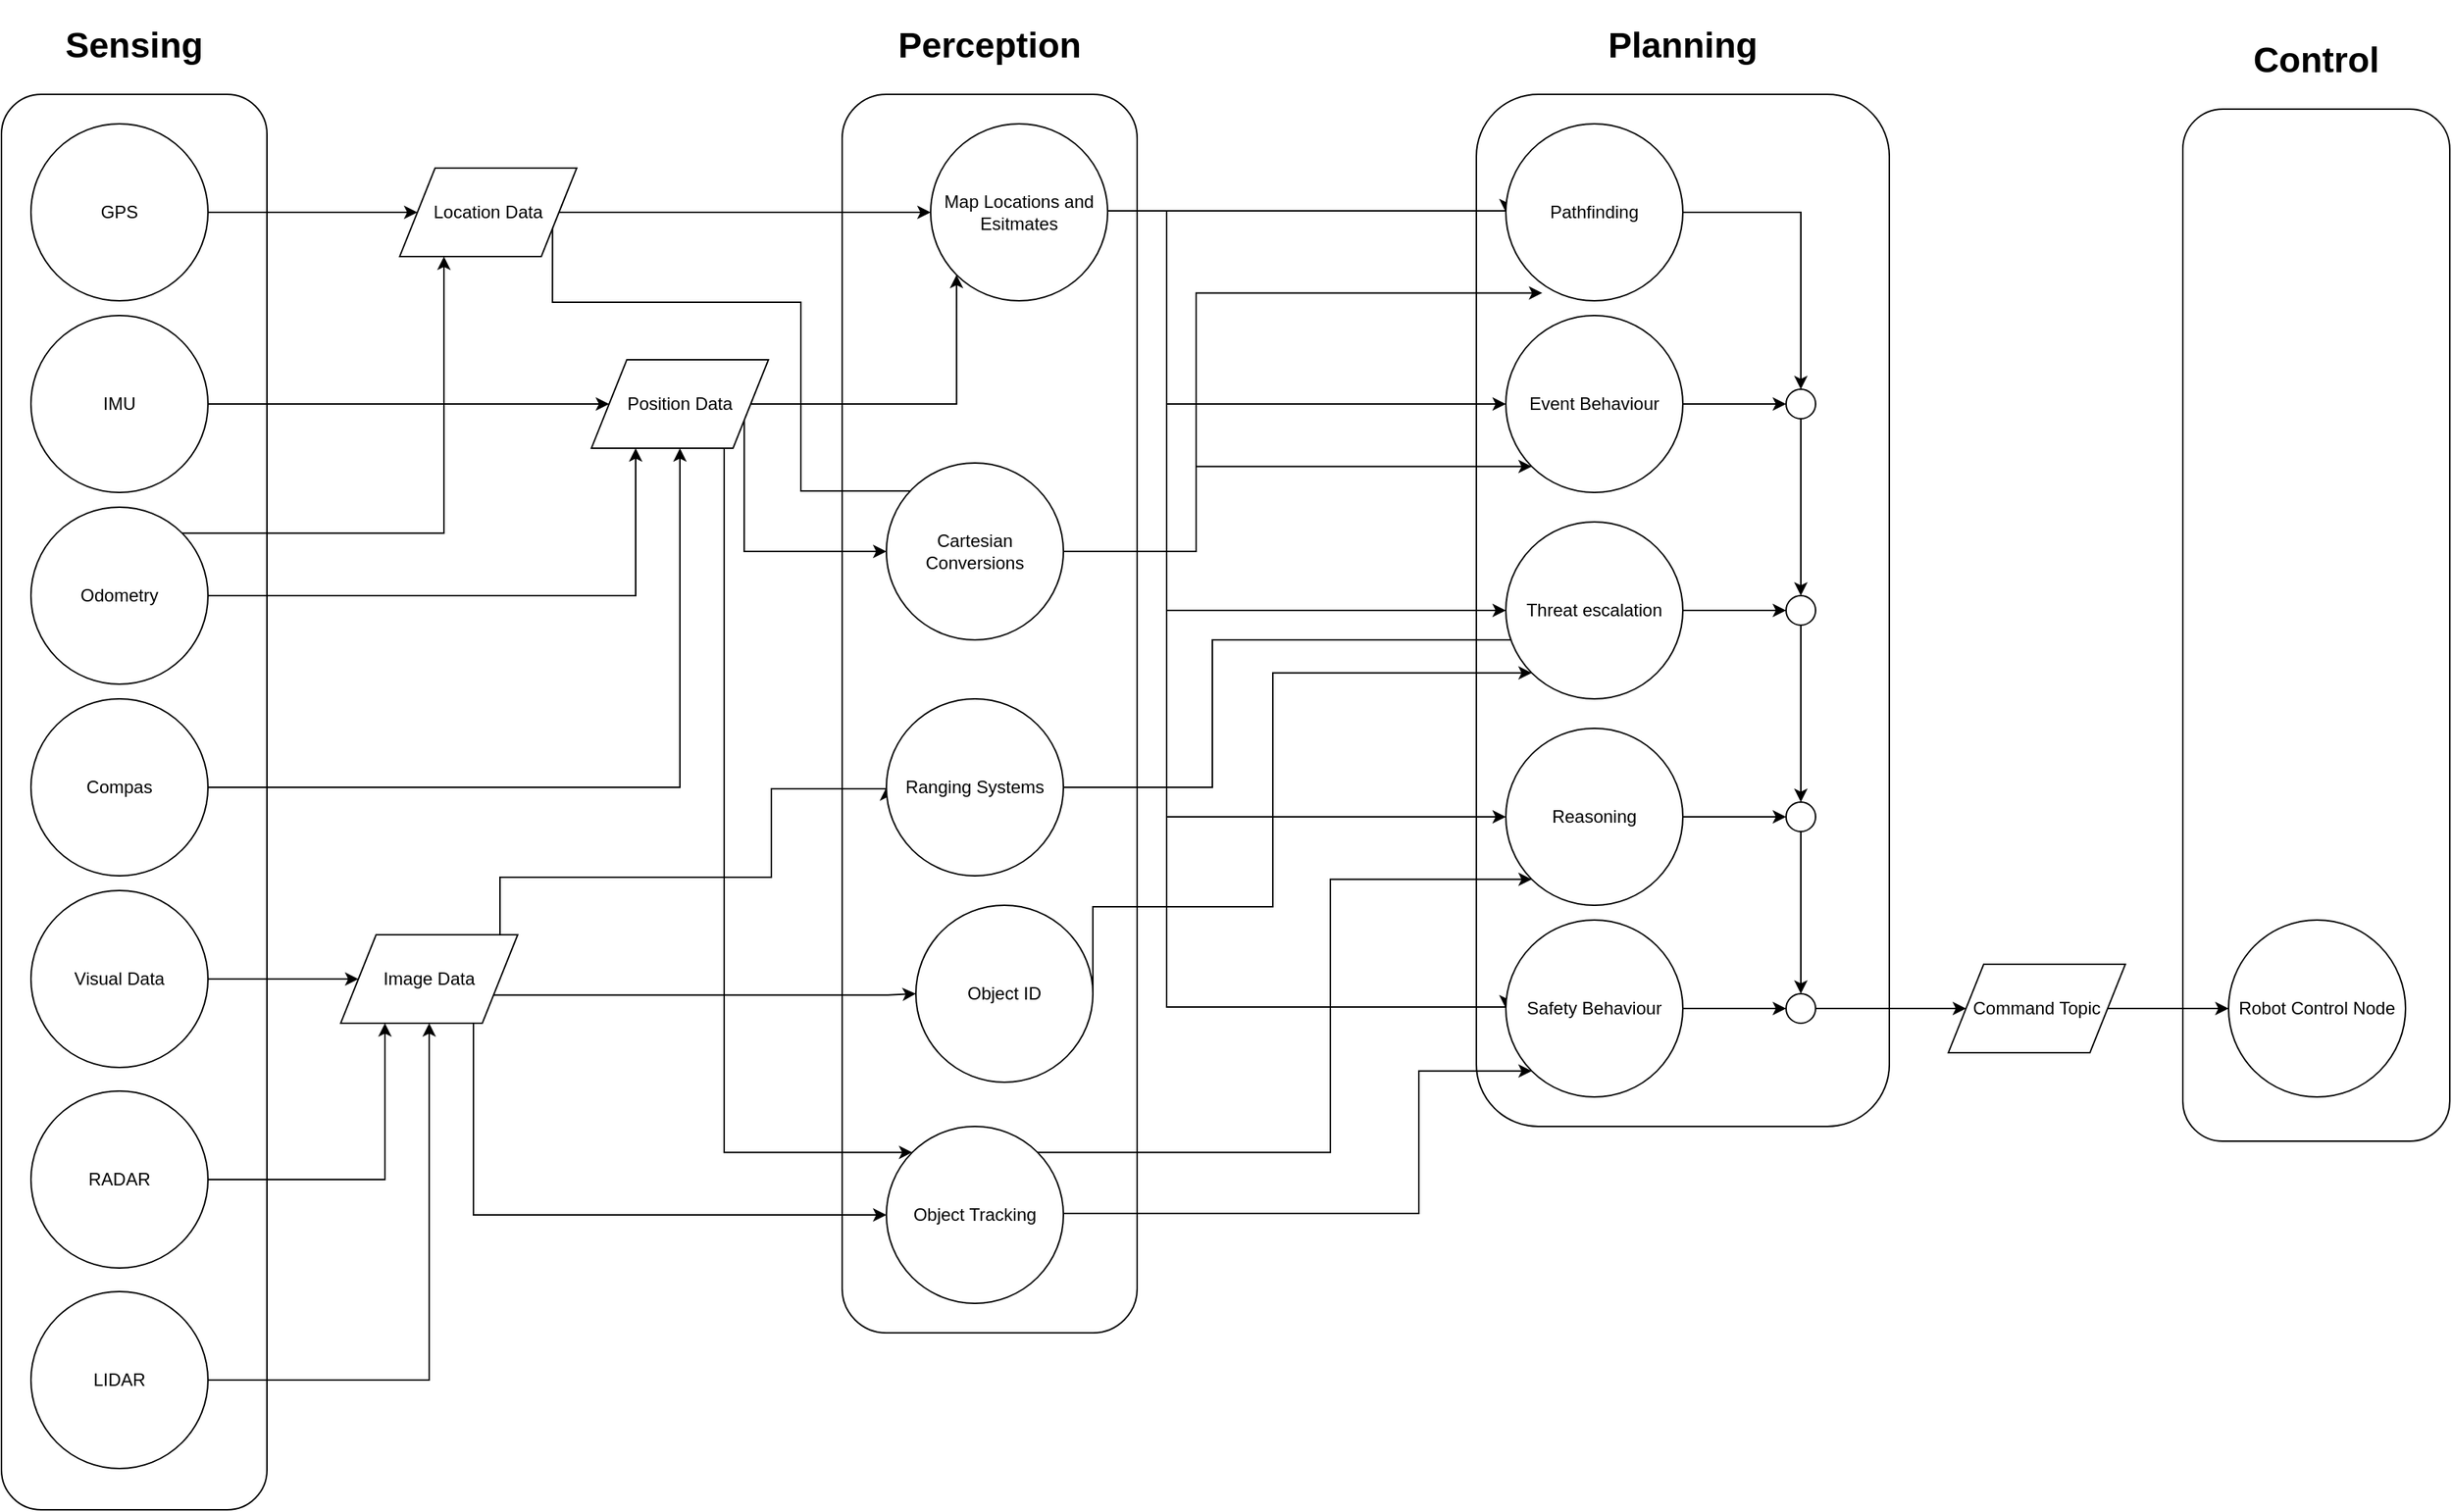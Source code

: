 <mxfile version="10.7.0" type="device"><diagram id="ezUxrHIhr7cn-5ZB1q1O" name="Page-1"><mxGraphModel dx="2788" dy="2497" grid="1" gridSize="10" guides="1" tooltips="1" connect="1" arrows="1" fold="1" page="1" pageScale="1" pageWidth="1169" pageHeight="827" math="0" shadow="0"><root><mxCell id="0"/><mxCell id="1" parent="0"/><mxCell id="Gprc1yw6mrFBUPOaNTJm-46" value="&lt;h1&gt;Planning&lt;/h1&gt;" style="rounded=1;whiteSpace=wrap;html=1;labelPosition=center;verticalLabelPosition=top;align=center;verticalAlign=bottom;" vertex="1" parent="1"><mxGeometry x="1030" y="30" width="280" height="700" as="geometry"/></mxCell><mxCell id="Gprc1yw6mrFBUPOaNTJm-1" value="&lt;h1&gt;Sensing&lt;/h1&gt;" style="rounded=1;whiteSpace=wrap;html=1;labelPosition=center;verticalLabelPosition=top;align=center;verticalAlign=bottom;" vertex="1" parent="1"><mxGeometry x="30" y="30" width="180" height="960" as="geometry"/></mxCell><mxCell id="Gprc1yw6mrFBUPOaNTJm-29" value="&lt;h1&gt;Perception&lt;/h1&gt;" style="rounded=1;whiteSpace=wrap;html=1;labelPosition=center;verticalLabelPosition=top;align=center;verticalAlign=bottom;" vertex="1" parent="1"><mxGeometry x="600" y="30" width="200" height="840" as="geometry"/></mxCell><mxCell id="Gprc1yw6mrFBUPOaNTJm-21" style="edgeStyle=orthogonalEdgeStyle;rounded=0;orthogonalLoop=1;jettySize=auto;html=1;exitX=1;exitY=0.5;exitDx=0;exitDy=0;entryX=0;entryY=0.5;entryDx=0;entryDy=0;" edge="1" parent="1" source="Gprc1yw6mrFBUPOaNTJm-5" target="Gprc1yw6mrFBUPOaNTJm-18"><mxGeometry relative="1" as="geometry"/></mxCell><mxCell id="Gprc1yw6mrFBUPOaNTJm-5" value="GPS" style="ellipse;whiteSpace=wrap;html=1;" vertex="1" parent="1"><mxGeometry x="50" y="50" width="120" height="120" as="geometry"/></mxCell><mxCell id="Gprc1yw6mrFBUPOaNTJm-22" style="edgeStyle=orthogonalEdgeStyle;rounded=0;orthogonalLoop=1;jettySize=auto;html=1;exitX=1;exitY=0.5;exitDx=0;exitDy=0;entryX=0;entryY=0.5;entryDx=0;entryDy=0;" edge="1" parent="1" source="Gprc1yw6mrFBUPOaNTJm-8" target="Gprc1yw6mrFBUPOaNTJm-19"><mxGeometry relative="1" as="geometry"/></mxCell><mxCell id="Gprc1yw6mrFBUPOaNTJm-8" value="IMU" style="ellipse;whiteSpace=wrap;html=1;" vertex="1" parent="1"><mxGeometry x="50" y="180" width="120" height="120" as="geometry"/></mxCell><mxCell id="Gprc1yw6mrFBUPOaNTJm-20" style="edgeStyle=orthogonalEdgeStyle;rounded=0;orthogonalLoop=1;jettySize=auto;html=1;exitX=1;exitY=0;exitDx=0;exitDy=0;entryX=0.25;entryY=1;entryDx=0;entryDy=0;" edge="1" parent="1" source="Gprc1yw6mrFBUPOaNTJm-10" target="Gprc1yw6mrFBUPOaNTJm-18"><mxGeometry relative="1" as="geometry"/></mxCell><mxCell id="Gprc1yw6mrFBUPOaNTJm-23" style="edgeStyle=orthogonalEdgeStyle;rounded=0;orthogonalLoop=1;jettySize=auto;html=1;exitX=1;exitY=0.5;exitDx=0;exitDy=0;entryX=0.25;entryY=1;entryDx=0;entryDy=0;" edge="1" parent="1" source="Gprc1yw6mrFBUPOaNTJm-10" target="Gprc1yw6mrFBUPOaNTJm-19"><mxGeometry relative="1" as="geometry"/></mxCell><mxCell id="Gprc1yw6mrFBUPOaNTJm-10" value="Odometry" style="ellipse;whiteSpace=wrap;html=1;" vertex="1" parent="1"><mxGeometry x="50" y="310" width="120" height="120" as="geometry"/></mxCell><mxCell id="Gprc1yw6mrFBUPOaNTJm-24" style="edgeStyle=orthogonalEdgeStyle;rounded=0;orthogonalLoop=1;jettySize=auto;html=1;exitX=1;exitY=0.5;exitDx=0;exitDy=0;entryX=0.5;entryY=1;entryDx=0;entryDy=0;" edge="1" parent="1" source="Gprc1yw6mrFBUPOaNTJm-11" target="Gprc1yw6mrFBUPOaNTJm-19"><mxGeometry relative="1" as="geometry"/></mxCell><mxCell id="Gprc1yw6mrFBUPOaNTJm-11" value="Compas" style="ellipse;whiteSpace=wrap;html=1;" vertex="1" parent="1"><mxGeometry x="50" y="440" width="120" height="120" as="geometry"/></mxCell><mxCell id="Gprc1yw6mrFBUPOaNTJm-26" style="edgeStyle=orthogonalEdgeStyle;rounded=0;orthogonalLoop=1;jettySize=auto;html=1;exitX=1;exitY=0.5;exitDx=0;exitDy=0;entryX=0;entryY=0.5;entryDx=0;entryDy=0;" edge="1" parent="1" source="Gprc1yw6mrFBUPOaNTJm-12" target="Gprc1yw6mrFBUPOaNTJm-25"><mxGeometry relative="1" as="geometry"/></mxCell><mxCell id="Gprc1yw6mrFBUPOaNTJm-12" value="Visual Data" style="ellipse;whiteSpace=wrap;html=1;" vertex="1" parent="1"><mxGeometry x="50" y="570" width="120" height="120" as="geometry"/></mxCell><mxCell id="Gprc1yw6mrFBUPOaNTJm-27" style="edgeStyle=orthogonalEdgeStyle;rounded=0;orthogonalLoop=1;jettySize=auto;html=1;exitX=1;exitY=0.5;exitDx=0;exitDy=0;entryX=0.25;entryY=1;entryDx=0;entryDy=0;" edge="1" parent="1" source="Gprc1yw6mrFBUPOaNTJm-14" target="Gprc1yw6mrFBUPOaNTJm-25"><mxGeometry relative="1" as="geometry"/></mxCell><mxCell id="Gprc1yw6mrFBUPOaNTJm-14" value="RADAR" style="ellipse;whiteSpace=wrap;html=1;" vertex="1" parent="1"><mxGeometry x="50" y="706" width="120" height="120" as="geometry"/></mxCell><mxCell id="Gprc1yw6mrFBUPOaNTJm-28" style="edgeStyle=orthogonalEdgeStyle;rounded=0;orthogonalLoop=1;jettySize=auto;html=1;exitX=1;exitY=0.5;exitDx=0;exitDy=0;entryX=0.5;entryY=1;entryDx=0;entryDy=0;" edge="1" parent="1" source="Gprc1yw6mrFBUPOaNTJm-15" target="Gprc1yw6mrFBUPOaNTJm-25"><mxGeometry relative="1" as="geometry"/></mxCell><mxCell id="Gprc1yw6mrFBUPOaNTJm-15" value="LIDAR" style="ellipse;whiteSpace=wrap;html=1;" vertex="1" parent="1"><mxGeometry x="50" y="842" width="120" height="120" as="geometry"/></mxCell><mxCell id="Gprc1yw6mrFBUPOaNTJm-35" style="edgeStyle=orthogonalEdgeStyle;rounded=0;orthogonalLoop=1;jettySize=auto;html=1;exitX=1;exitY=0.5;exitDx=0;exitDy=0;entryX=0;entryY=0.5;entryDx=0;entryDy=0;" edge="1" parent="1" source="Gprc1yw6mrFBUPOaNTJm-18" target="Gprc1yw6mrFBUPOaNTJm-32"><mxGeometry relative="1" as="geometry"/></mxCell><mxCell id="Gprc1yw6mrFBUPOaNTJm-40" style="edgeStyle=orthogonalEdgeStyle;rounded=0;orthogonalLoop=1;jettySize=auto;html=1;exitX=1;exitY=0.75;exitDx=0;exitDy=0;entryX=0;entryY=0;entryDx=0;entryDy=0;" edge="1" parent="1" source="Gprc1yw6mrFBUPOaNTJm-18" target="Gprc1yw6mrFBUPOaNTJm-31"><mxGeometry relative="1" as="geometry"><Array as="points"><mxPoint x="404" y="171"/><mxPoint x="572" y="171"/><mxPoint x="572" y="299"/><mxPoint x="648" y="299"/></Array></mxGeometry></mxCell><mxCell id="Gprc1yw6mrFBUPOaNTJm-18" value="Location Data" style="shape=parallelogram;perimeter=parallelogramPerimeter;whiteSpace=wrap;html=1;" vertex="1" parent="1"><mxGeometry x="300" y="80" width="120" height="60" as="geometry"/></mxCell><mxCell id="Gprc1yw6mrFBUPOaNTJm-36" style="edgeStyle=orthogonalEdgeStyle;rounded=0;orthogonalLoop=1;jettySize=auto;html=1;exitX=1;exitY=0.5;exitDx=0;exitDy=0;entryX=0;entryY=1;entryDx=0;entryDy=0;" edge="1" parent="1" source="Gprc1yw6mrFBUPOaNTJm-19" target="Gprc1yw6mrFBUPOaNTJm-32"><mxGeometry relative="1" as="geometry"/></mxCell><mxCell id="Gprc1yw6mrFBUPOaNTJm-39" style="edgeStyle=orthogonalEdgeStyle;rounded=0;orthogonalLoop=1;jettySize=auto;html=1;exitX=1;exitY=0.75;exitDx=0;exitDy=0;entryX=0;entryY=0.5;entryDx=0;entryDy=0;" edge="1" parent="1" source="Gprc1yw6mrFBUPOaNTJm-19" target="Gprc1yw6mrFBUPOaNTJm-31"><mxGeometry relative="1" as="geometry"><Array as="points"><mxPoint x="534" y="340"/></Array></mxGeometry></mxCell><mxCell id="Gprc1yw6mrFBUPOaNTJm-45" style="edgeStyle=orthogonalEdgeStyle;rounded=0;orthogonalLoop=1;jettySize=auto;html=1;exitX=0.75;exitY=1;exitDx=0;exitDy=0;entryX=0;entryY=0;entryDx=0;entryDy=0;" edge="1" parent="1" source="Gprc1yw6mrFBUPOaNTJm-19" target="Gprc1yw6mrFBUPOaNTJm-34"><mxGeometry relative="1" as="geometry"><Array as="points"><mxPoint x="520" y="747"/></Array></mxGeometry></mxCell><mxCell id="Gprc1yw6mrFBUPOaNTJm-19" value="Position Data" style="shape=parallelogram;perimeter=parallelogramPerimeter;whiteSpace=wrap;html=1;" vertex="1" parent="1"><mxGeometry x="430" y="210" width="120" height="60" as="geometry"/></mxCell><mxCell id="Gprc1yw6mrFBUPOaNTJm-42" style="edgeStyle=orthogonalEdgeStyle;rounded=0;orthogonalLoop=1;jettySize=auto;html=1;exitX=1;exitY=0.5;exitDx=0;exitDy=0;entryX=0;entryY=0.5;entryDx=0;entryDy=0;" edge="1" parent="1" source="Gprc1yw6mrFBUPOaNTJm-25" target="Gprc1yw6mrFBUPOaNTJm-33"><mxGeometry relative="1" as="geometry"><Array as="points"><mxPoint x="368" y="561"/><mxPoint x="552" y="561"/><mxPoint x="552" y="501"/></Array></mxGeometry></mxCell><mxCell id="Gprc1yw6mrFBUPOaNTJm-43" style="edgeStyle=orthogonalEdgeStyle;rounded=0;orthogonalLoop=1;jettySize=auto;html=1;exitX=1;exitY=0.75;exitDx=0;exitDy=0;entryX=0;entryY=0.5;entryDx=0;entryDy=0;" edge="1" parent="1" source="Gprc1yw6mrFBUPOaNTJm-25" target="Gprc1yw6mrFBUPOaNTJm-30"><mxGeometry relative="1" as="geometry"><Array as="points"><mxPoint x="631" y="641"/></Array></mxGeometry></mxCell><mxCell id="Gprc1yw6mrFBUPOaNTJm-44" style="edgeStyle=orthogonalEdgeStyle;rounded=0;orthogonalLoop=1;jettySize=auto;html=1;exitX=0.75;exitY=1;exitDx=0;exitDy=0;entryX=0;entryY=0.5;entryDx=0;entryDy=0;" edge="1" parent="1" source="Gprc1yw6mrFBUPOaNTJm-25" target="Gprc1yw6mrFBUPOaNTJm-34"><mxGeometry relative="1" as="geometry"/></mxCell><mxCell id="Gprc1yw6mrFBUPOaNTJm-25" value="Image Data&lt;br&gt;" style="shape=parallelogram;perimeter=parallelogramPerimeter;whiteSpace=wrap;html=1;" vertex="1" parent="1"><mxGeometry x="260" y="600" width="120" height="60" as="geometry"/></mxCell><mxCell id="Gprc1yw6mrFBUPOaNTJm-79" style="edgeStyle=orthogonalEdgeStyle;rounded=0;orthogonalLoop=1;jettySize=auto;html=1;exitX=1;exitY=0.5;exitDx=0;exitDy=0;entryX=0;entryY=1;entryDx=0;entryDy=0;" edge="1" parent="1" source="Gprc1yw6mrFBUPOaNTJm-30" target="Gprc1yw6mrFBUPOaNTJm-52"><mxGeometry relative="1" as="geometry"><Array as="points"><mxPoint x="770" y="581"/><mxPoint x="892" y="581"/><mxPoint x="892" y="423"/></Array></mxGeometry></mxCell><mxCell id="Gprc1yw6mrFBUPOaNTJm-30" value="Object ID" style="ellipse;whiteSpace=wrap;html=1;" vertex="1" parent="1"><mxGeometry x="650" y="580" width="120" height="120" as="geometry"/></mxCell><mxCell id="Gprc1yw6mrFBUPOaNTJm-75" style="edgeStyle=orthogonalEdgeStyle;rounded=0;orthogonalLoop=1;jettySize=auto;html=1;exitX=1;exitY=0.5;exitDx=0;exitDy=0;entryX=0.206;entryY=0.956;entryDx=0;entryDy=0;entryPerimeter=0;" edge="1" parent="1" source="Gprc1yw6mrFBUPOaNTJm-31" target="Gprc1yw6mrFBUPOaNTJm-48"><mxGeometry relative="1" as="geometry"><Array as="points"><mxPoint x="840" y="340"/><mxPoint x="840" y="165"/></Array></mxGeometry></mxCell><mxCell id="Gprc1yw6mrFBUPOaNTJm-76" style="edgeStyle=orthogonalEdgeStyle;rounded=0;orthogonalLoop=1;jettySize=auto;html=1;exitX=1;exitY=0.5;exitDx=0;exitDy=0;entryX=0;entryY=1;entryDx=0;entryDy=0;" edge="1" parent="1" source="Gprc1yw6mrFBUPOaNTJm-31" target="Gprc1yw6mrFBUPOaNTJm-51"><mxGeometry relative="1" as="geometry"><Array as="points"><mxPoint x="840" y="340"/><mxPoint x="840" y="282"/></Array></mxGeometry></mxCell><mxCell id="Gprc1yw6mrFBUPOaNTJm-31" value="Cartesian Conversions" style="ellipse;whiteSpace=wrap;html=1;" vertex="1" parent="1"><mxGeometry x="630" y="280" width="120" height="120" as="geometry"/></mxCell><mxCell id="Gprc1yw6mrFBUPOaNTJm-68" style="edgeStyle=orthogonalEdgeStyle;rounded=0;orthogonalLoop=1;jettySize=auto;html=1;exitX=1;exitY=0.5;exitDx=0;exitDy=0;entryX=0;entryY=0.5;entryDx=0;entryDy=0;" edge="1" parent="1" source="Gprc1yw6mrFBUPOaNTJm-32" target="Gprc1yw6mrFBUPOaNTJm-48"><mxGeometry relative="1" as="geometry"><Array as="points"><mxPoint x="930" y="109"/><mxPoint x="930" y="109"/></Array></mxGeometry></mxCell><mxCell id="Gprc1yw6mrFBUPOaNTJm-71" style="edgeStyle=orthogonalEdgeStyle;rounded=0;orthogonalLoop=1;jettySize=auto;html=1;exitX=1;exitY=0.5;exitDx=0;exitDy=0;entryX=0;entryY=0.5;entryDx=0;entryDy=0;" edge="1" parent="1" source="Gprc1yw6mrFBUPOaNTJm-32" target="Gprc1yw6mrFBUPOaNTJm-51"><mxGeometry relative="1" as="geometry"><Array as="points"><mxPoint x="820" y="109"/><mxPoint x="820" y="240"/></Array></mxGeometry></mxCell><mxCell id="Gprc1yw6mrFBUPOaNTJm-72" style="edgeStyle=orthogonalEdgeStyle;rounded=0;orthogonalLoop=1;jettySize=auto;html=1;exitX=1;exitY=0.5;exitDx=0;exitDy=0;entryX=0;entryY=0.5;entryDx=0;entryDy=0;" edge="1" parent="1" source="Gprc1yw6mrFBUPOaNTJm-32" target="Gprc1yw6mrFBUPOaNTJm-52"><mxGeometry relative="1" as="geometry"><Array as="points"><mxPoint x="820" y="109"/><mxPoint x="820" y="380"/></Array></mxGeometry></mxCell><mxCell id="Gprc1yw6mrFBUPOaNTJm-73" style="edgeStyle=orthogonalEdgeStyle;rounded=0;orthogonalLoop=1;jettySize=auto;html=1;exitX=1;exitY=0.5;exitDx=0;exitDy=0;entryX=0;entryY=0.5;entryDx=0;entryDy=0;" edge="1" parent="1" source="Gprc1yw6mrFBUPOaNTJm-32" target="Gprc1yw6mrFBUPOaNTJm-49"><mxGeometry relative="1" as="geometry"><Array as="points"><mxPoint x="820" y="109"/><mxPoint x="820" y="520"/></Array></mxGeometry></mxCell><mxCell id="Gprc1yw6mrFBUPOaNTJm-74" style="edgeStyle=orthogonalEdgeStyle;rounded=0;orthogonalLoop=1;jettySize=auto;html=1;exitX=1;exitY=0.5;exitDx=0;exitDy=0;entryX=0;entryY=0.5;entryDx=0;entryDy=0;" edge="1" parent="1" source="Gprc1yw6mrFBUPOaNTJm-32" target="Gprc1yw6mrFBUPOaNTJm-50"><mxGeometry relative="1" as="geometry"><Array as="points"><mxPoint x="780" y="109"/><mxPoint x="820" y="109"/><mxPoint x="820" y="649"/><mxPoint x="1050" y="649"/></Array></mxGeometry></mxCell><mxCell id="Gprc1yw6mrFBUPOaNTJm-32" value="Map Locations and Esitmates" style="ellipse;whiteSpace=wrap;html=1;" vertex="1" parent="1"><mxGeometry x="660" y="50" width="120" height="120" as="geometry"/></mxCell><mxCell id="Gprc1yw6mrFBUPOaNTJm-77" style="edgeStyle=orthogonalEdgeStyle;rounded=0;orthogonalLoop=1;jettySize=auto;html=1;exitX=1;exitY=0.5;exitDx=0;exitDy=0;entryX=0;entryY=1;entryDx=0;entryDy=0;" edge="1" parent="1" source="Gprc1yw6mrFBUPOaNTJm-33" target="Gprc1yw6mrFBUPOaNTJm-52"><mxGeometry relative="1" as="geometry"><Array as="points"><mxPoint x="851" y="500"/><mxPoint x="851" y="400"/><mxPoint x="1067" y="400"/></Array></mxGeometry></mxCell><mxCell id="Gprc1yw6mrFBUPOaNTJm-33" value="Ranging Systems" style="ellipse;whiteSpace=wrap;html=1;" vertex="1" parent="1"><mxGeometry x="630" y="440" width="120" height="120" as="geometry"/></mxCell><mxCell id="Gprc1yw6mrFBUPOaNTJm-80" style="edgeStyle=orthogonalEdgeStyle;rounded=0;orthogonalLoop=1;jettySize=auto;html=1;exitX=1;exitY=0.5;exitDx=0;exitDy=0;entryX=0;entryY=1;entryDx=0;entryDy=0;" edge="1" parent="1" source="Gprc1yw6mrFBUPOaNTJm-34" target="Gprc1yw6mrFBUPOaNTJm-50"><mxGeometry relative="1" as="geometry"><Array as="points"><mxPoint x="991" y="789"/><mxPoint x="991" y="693"/></Array></mxGeometry></mxCell><mxCell id="Gprc1yw6mrFBUPOaNTJm-81" style="edgeStyle=orthogonalEdgeStyle;rounded=0;orthogonalLoop=1;jettySize=auto;html=1;exitX=1;exitY=0;exitDx=0;exitDy=0;entryX=0;entryY=1;entryDx=0;entryDy=0;" edge="1" parent="1" source="Gprc1yw6mrFBUPOaNTJm-34" target="Gprc1yw6mrFBUPOaNTJm-49"><mxGeometry relative="1" as="geometry"><Array as="points"><mxPoint x="931" y="747"/><mxPoint x="931" y="562"/></Array></mxGeometry></mxCell><mxCell id="Gprc1yw6mrFBUPOaNTJm-34" value="Object Tracking" style="ellipse;whiteSpace=wrap;html=1;" vertex="1" parent="1"><mxGeometry x="630" y="730" width="120" height="120" as="geometry"/></mxCell><mxCell id="Gprc1yw6mrFBUPOaNTJm-59" style="edgeStyle=orthogonalEdgeStyle;rounded=0;orthogonalLoop=1;jettySize=auto;html=1;exitX=1;exitY=0.5;exitDx=0;exitDy=0;entryX=0.5;entryY=0;entryDx=0;entryDy=0;" edge="1" parent="1" source="Gprc1yw6mrFBUPOaNTJm-48" target="Gprc1yw6mrFBUPOaNTJm-55"><mxGeometry relative="1" as="geometry"/></mxCell><mxCell id="Gprc1yw6mrFBUPOaNTJm-48" value="Pathfinding" style="ellipse;whiteSpace=wrap;html=1;" vertex="1" parent="1"><mxGeometry x="1050" y="50" width="120" height="120" as="geometry"/></mxCell><mxCell id="Gprc1yw6mrFBUPOaNTJm-65" style="edgeStyle=orthogonalEdgeStyle;rounded=0;orthogonalLoop=1;jettySize=auto;html=1;exitX=1;exitY=0.5;exitDx=0;exitDy=0;entryX=0;entryY=0.5;entryDx=0;entryDy=0;" edge="1" parent="1" source="Gprc1yw6mrFBUPOaNTJm-49" target="Gprc1yw6mrFBUPOaNTJm-57"><mxGeometry relative="1" as="geometry"/></mxCell><mxCell id="Gprc1yw6mrFBUPOaNTJm-49" value="Reasoning" style="ellipse;whiteSpace=wrap;html=1;" vertex="1" parent="1"><mxGeometry x="1050" y="460" width="120" height="120" as="geometry"/></mxCell><mxCell id="Gprc1yw6mrFBUPOaNTJm-67" style="edgeStyle=orthogonalEdgeStyle;rounded=0;orthogonalLoop=1;jettySize=auto;html=1;exitX=1;exitY=0.5;exitDx=0;exitDy=0;entryX=0;entryY=0.5;entryDx=0;entryDy=0;" edge="1" parent="1" source="Gprc1yw6mrFBUPOaNTJm-50" target="Gprc1yw6mrFBUPOaNTJm-58"><mxGeometry relative="1" as="geometry"/></mxCell><mxCell id="Gprc1yw6mrFBUPOaNTJm-50" value="Safety Behaviour" style="ellipse;whiteSpace=wrap;html=1;" vertex="1" parent="1"><mxGeometry x="1050" y="590" width="120" height="120" as="geometry"/></mxCell><mxCell id="Gprc1yw6mrFBUPOaNTJm-60" style="edgeStyle=orthogonalEdgeStyle;rounded=0;orthogonalLoop=1;jettySize=auto;html=1;exitX=1;exitY=0.5;exitDx=0;exitDy=0;entryX=0;entryY=0.5;entryDx=0;entryDy=0;" edge="1" parent="1" source="Gprc1yw6mrFBUPOaNTJm-51" target="Gprc1yw6mrFBUPOaNTJm-55"><mxGeometry relative="1" as="geometry"/></mxCell><mxCell id="Gprc1yw6mrFBUPOaNTJm-51" value="Event Behaviour" style="ellipse;whiteSpace=wrap;html=1;" vertex="1" parent="1"><mxGeometry x="1050" y="180" width="120" height="120" as="geometry"/></mxCell><mxCell id="Gprc1yw6mrFBUPOaNTJm-62" style="edgeStyle=orthogonalEdgeStyle;rounded=0;orthogonalLoop=1;jettySize=auto;html=1;exitX=1;exitY=0.5;exitDx=0;exitDy=0;entryX=0;entryY=0.5;entryDx=0;entryDy=0;" edge="1" parent="1" source="Gprc1yw6mrFBUPOaNTJm-52" target="Gprc1yw6mrFBUPOaNTJm-56"><mxGeometry relative="1" as="geometry"/></mxCell><mxCell id="Gprc1yw6mrFBUPOaNTJm-52" value="Threat escalation&lt;br&gt;" style="ellipse;whiteSpace=wrap;html=1;" vertex="1" parent="1"><mxGeometry x="1050" y="320" width="120" height="120" as="geometry"/></mxCell><mxCell id="Gprc1yw6mrFBUPOaNTJm-61" style="edgeStyle=orthogonalEdgeStyle;rounded=0;orthogonalLoop=1;jettySize=auto;html=1;exitX=0.5;exitY=1;exitDx=0;exitDy=0;entryX=0.5;entryY=0;entryDx=0;entryDy=0;" edge="1" parent="1" source="Gprc1yw6mrFBUPOaNTJm-55" target="Gprc1yw6mrFBUPOaNTJm-56"><mxGeometry relative="1" as="geometry"/></mxCell><mxCell id="Gprc1yw6mrFBUPOaNTJm-55" value="" style="ellipse;whiteSpace=wrap;html=1;" vertex="1" parent="1"><mxGeometry x="1240" y="230" width="20" height="20" as="geometry"/></mxCell><mxCell id="Gprc1yw6mrFBUPOaNTJm-64" style="edgeStyle=orthogonalEdgeStyle;rounded=0;orthogonalLoop=1;jettySize=auto;html=1;exitX=0.5;exitY=1;exitDx=0;exitDy=0;entryX=0.5;entryY=0;entryDx=0;entryDy=0;" edge="1" parent="1" source="Gprc1yw6mrFBUPOaNTJm-56" target="Gprc1yw6mrFBUPOaNTJm-57"><mxGeometry relative="1" as="geometry"/></mxCell><mxCell id="Gprc1yw6mrFBUPOaNTJm-56" value="" style="ellipse;whiteSpace=wrap;html=1;" vertex="1" parent="1"><mxGeometry x="1240" y="370" width="20" height="20" as="geometry"/></mxCell><mxCell id="Gprc1yw6mrFBUPOaNTJm-66" style="edgeStyle=orthogonalEdgeStyle;rounded=0;orthogonalLoop=1;jettySize=auto;html=1;exitX=0.5;exitY=1;exitDx=0;exitDy=0;entryX=0.5;entryY=0;entryDx=0;entryDy=0;" edge="1" parent="1" source="Gprc1yw6mrFBUPOaNTJm-57" target="Gprc1yw6mrFBUPOaNTJm-58"><mxGeometry relative="1" as="geometry"/></mxCell><mxCell id="Gprc1yw6mrFBUPOaNTJm-57" value="" style="ellipse;whiteSpace=wrap;html=1;" vertex="1" parent="1"><mxGeometry x="1240" y="510" width="20" height="20" as="geometry"/></mxCell><mxCell id="Gprc1yw6mrFBUPOaNTJm-85" style="edgeStyle=orthogonalEdgeStyle;rounded=0;orthogonalLoop=1;jettySize=auto;html=1;exitX=1;exitY=0.5;exitDx=0;exitDy=0;entryX=0;entryY=0.5;entryDx=0;entryDy=0;" edge="1" parent="1" source="Gprc1yw6mrFBUPOaNTJm-58" target="Gprc1yw6mrFBUPOaNTJm-84"><mxGeometry relative="1" as="geometry"/></mxCell><mxCell id="Gprc1yw6mrFBUPOaNTJm-58" value="" style="ellipse;whiteSpace=wrap;html=1;" vertex="1" parent="1"><mxGeometry x="1240" y="640" width="20" height="20" as="geometry"/></mxCell><mxCell id="Gprc1yw6mrFBUPOaNTJm-82" value="&lt;h1&gt;Control&lt;/h1&gt;" style="rounded=1;whiteSpace=wrap;html=1;labelPosition=center;verticalLabelPosition=top;align=center;verticalAlign=bottom;" vertex="1" parent="1"><mxGeometry x="1509" y="40" width="181" height="700" as="geometry"/></mxCell><mxCell id="Gprc1yw6mrFBUPOaNTJm-87" style="edgeStyle=orthogonalEdgeStyle;rounded=0;orthogonalLoop=1;jettySize=auto;html=1;exitX=1;exitY=0.5;exitDx=0;exitDy=0;entryX=0;entryY=0.5;entryDx=0;entryDy=0;" edge="1" parent="1" source="Gprc1yw6mrFBUPOaNTJm-84" target="Gprc1yw6mrFBUPOaNTJm-86"><mxGeometry relative="1" as="geometry"/></mxCell><mxCell id="Gprc1yw6mrFBUPOaNTJm-84" value="Command Topic" style="shape=parallelogram;perimeter=parallelogramPerimeter;whiteSpace=wrap;html=1;" vertex="1" parent="1"><mxGeometry x="1350" y="620" width="120" height="60" as="geometry"/></mxCell><mxCell id="Gprc1yw6mrFBUPOaNTJm-86" value="Robot Control Node&lt;br&gt;" style="ellipse;whiteSpace=wrap;html=1;" vertex="1" parent="1"><mxGeometry x="1540" y="590" width="120" height="120" as="geometry"/></mxCell></root></mxGraphModel></diagram></mxfile>